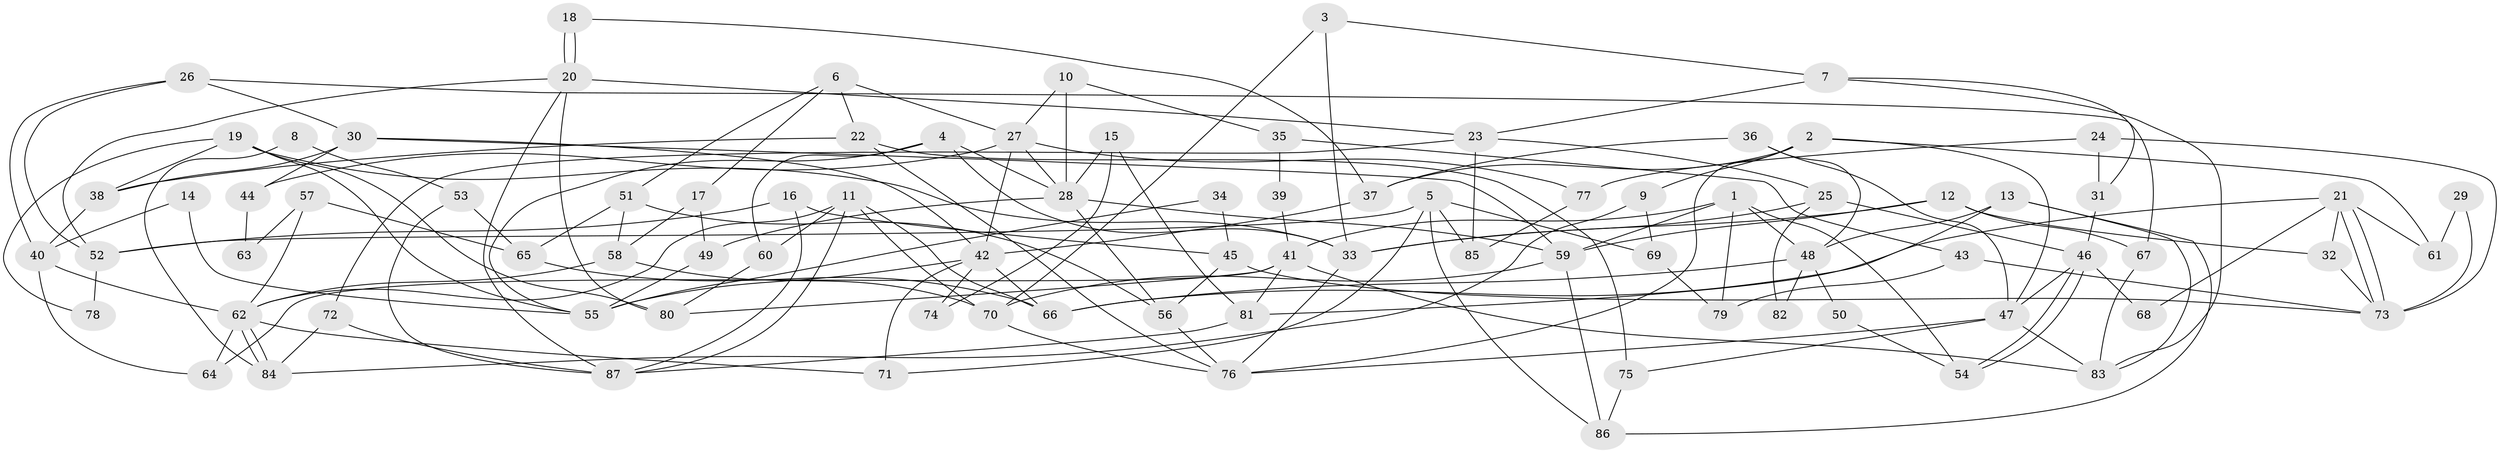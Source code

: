 // coarse degree distribution, {5: 0.16666666666666666, 8: 0.07407407407407407, 6: 0.14814814814814814, 4: 0.16666666666666666, 3: 0.24074074074074073, 7: 0.09259259259259259, 2: 0.05555555555555555, 9: 0.05555555555555555}
// Generated by graph-tools (version 1.1) at 2025/24/03/03/25 07:24:00]
// undirected, 87 vertices, 174 edges
graph export_dot {
graph [start="1"]
  node [color=gray90,style=filled];
  1;
  2;
  3;
  4;
  5;
  6;
  7;
  8;
  9;
  10;
  11;
  12;
  13;
  14;
  15;
  16;
  17;
  18;
  19;
  20;
  21;
  22;
  23;
  24;
  25;
  26;
  27;
  28;
  29;
  30;
  31;
  32;
  33;
  34;
  35;
  36;
  37;
  38;
  39;
  40;
  41;
  42;
  43;
  44;
  45;
  46;
  47;
  48;
  49;
  50;
  51;
  52;
  53;
  54;
  55;
  56;
  57;
  58;
  59;
  60;
  61;
  62;
  63;
  64;
  65;
  66;
  67;
  68;
  69;
  70;
  71;
  72;
  73;
  74;
  75;
  76;
  77;
  78;
  79;
  80;
  81;
  82;
  83;
  84;
  85;
  86;
  87;
  1 -- 59;
  1 -- 48;
  1 -- 41;
  1 -- 54;
  1 -- 79;
  2 -- 76;
  2 -- 47;
  2 -- 9;
  2 -- 37;
  2 -- 61;
  3 -- 70;
  3 -- 7;
  3 -- 33;
  4 -- 55;
  4 -- 33;
  4 -- 28;
  4 -- 60;
  5 -- 71;
  5 -- 86;
  5 -- 52;
  5 -- 69;
  5 -- 85;
  6 -- 27;
  6 -- 51;
  6 -- 17;
  6 -- 22;
  7 -- 23;
  7 -- 83;
  7 -- 31;
  8 -- 53;
  8 -- 84;
  9 -- 84;
  9 -- 69;
  10 -- 28;
  10 -- 27;
  10 -- 35;
  11 -- 70;
  11 -- 60;
  11 -- 62;
  11 -- 66;
  11 -- 87;
  12 -- 33;
  12 -- 59;
  12 -- 32;
  12 -- 67;
  13 -- 81;
  13 -- 83;
  13 -- 48;
  13 -- 86;
  14 -- 40;
  14 -- 55;
  15 -- 28;
  15 -- 81;
  15 -- 74;
  16 -- 87;
  16 -- 52;
  16 -- 45;
  17 -- 58;
  17 -- 49;
  18 -- 37;
  18 -- 20;
  18 -- 20;
  19 -- 38;
  19 -- 55;
  19 -- 33;
  19 -- 78;
  19 -- 80;
  20 -- 80;
  20 -- 23;
  20 -- 52;
  20 -- 87;
  21 -- 32;
  21 -- 73;
  21 -- 73;
  21 -- 61;
  21 -- 66;
  21 -- 68;
  22 -- 38;
  22 -- 75;
  22 -- 76;
  23 -- 85;
  23 -- 25;
  23 -- 72;
  24 -- 73;
  24 -- 31;
  24 -- 77;
  25 -- 33;
  25 -- 46;
  25 -- 82;
  26 -- 67;
  26 -- 52;
  26 -- 30;
  26 -- 40;
  27 -- 42;
  27 -- 28;
  27 -- 44;
  27 -- 77;
  28 -- 59;
  28 -- 49;
  28 -- 56;
  29 -- 73;
  29 -- 61;
  30 -- 42;
  30 -- 38;
  30 -- 44;
  30 -- 59;
  31 -- 46;
  32 -- 73;
  33 -- 76;
  34 -- 55;
  34 -- 45;
  35 -- 43;
  35 -- 39;
  36 -- 48;
  36 -- 47;
  36 -- 37;
  37 -- 42;
  38 -- 40;
  39 -- 41;
  40 -- 62;
  40 -- 64;
  41 -- 64;
  41 -- 80;
  41 -- 81;
  41 -- 83;
  42 -- 66;
  42 -- 55;
  42 -- 71;
  42 -- 74;
  43 -- 73;
  43 -- 79;
  44 -- 63;
  45 -- 56;
  45 -- 73;
  46 -- 54;
  46 -- 54;
  46 -- 47;
  46 -- 68;
  47 -- 76;
  47 -- 75;
  47 -- 83;
  48 -- 66;
  48 -- 50;
  48 -- 82;
  49 -- 55;
  50 -- 54;
  51 -- 58;
  51 -- 56;
  51 -- 65;
  52 -- 78;
  53 -- 65;
  53 -- 87;
  56 -- 76;
  57 -- 62;
  57 -- 65;
  57 -- 63;
  58 -- 70;
  58 -- 62;
  59 -- 86;
  59 -- 70;
  60 -- 80;
  62 -- 84;
  62 -- 84;
  62 -- 64;
  62 -- 71;
  65 -- 66;
  67 -- 83;
  69 -- 79;
  70 -- 76;
  72 -- 87;
  72 -- 84;
  75 -- 86;
  77 -- 85;
  81 -- 87;
}
